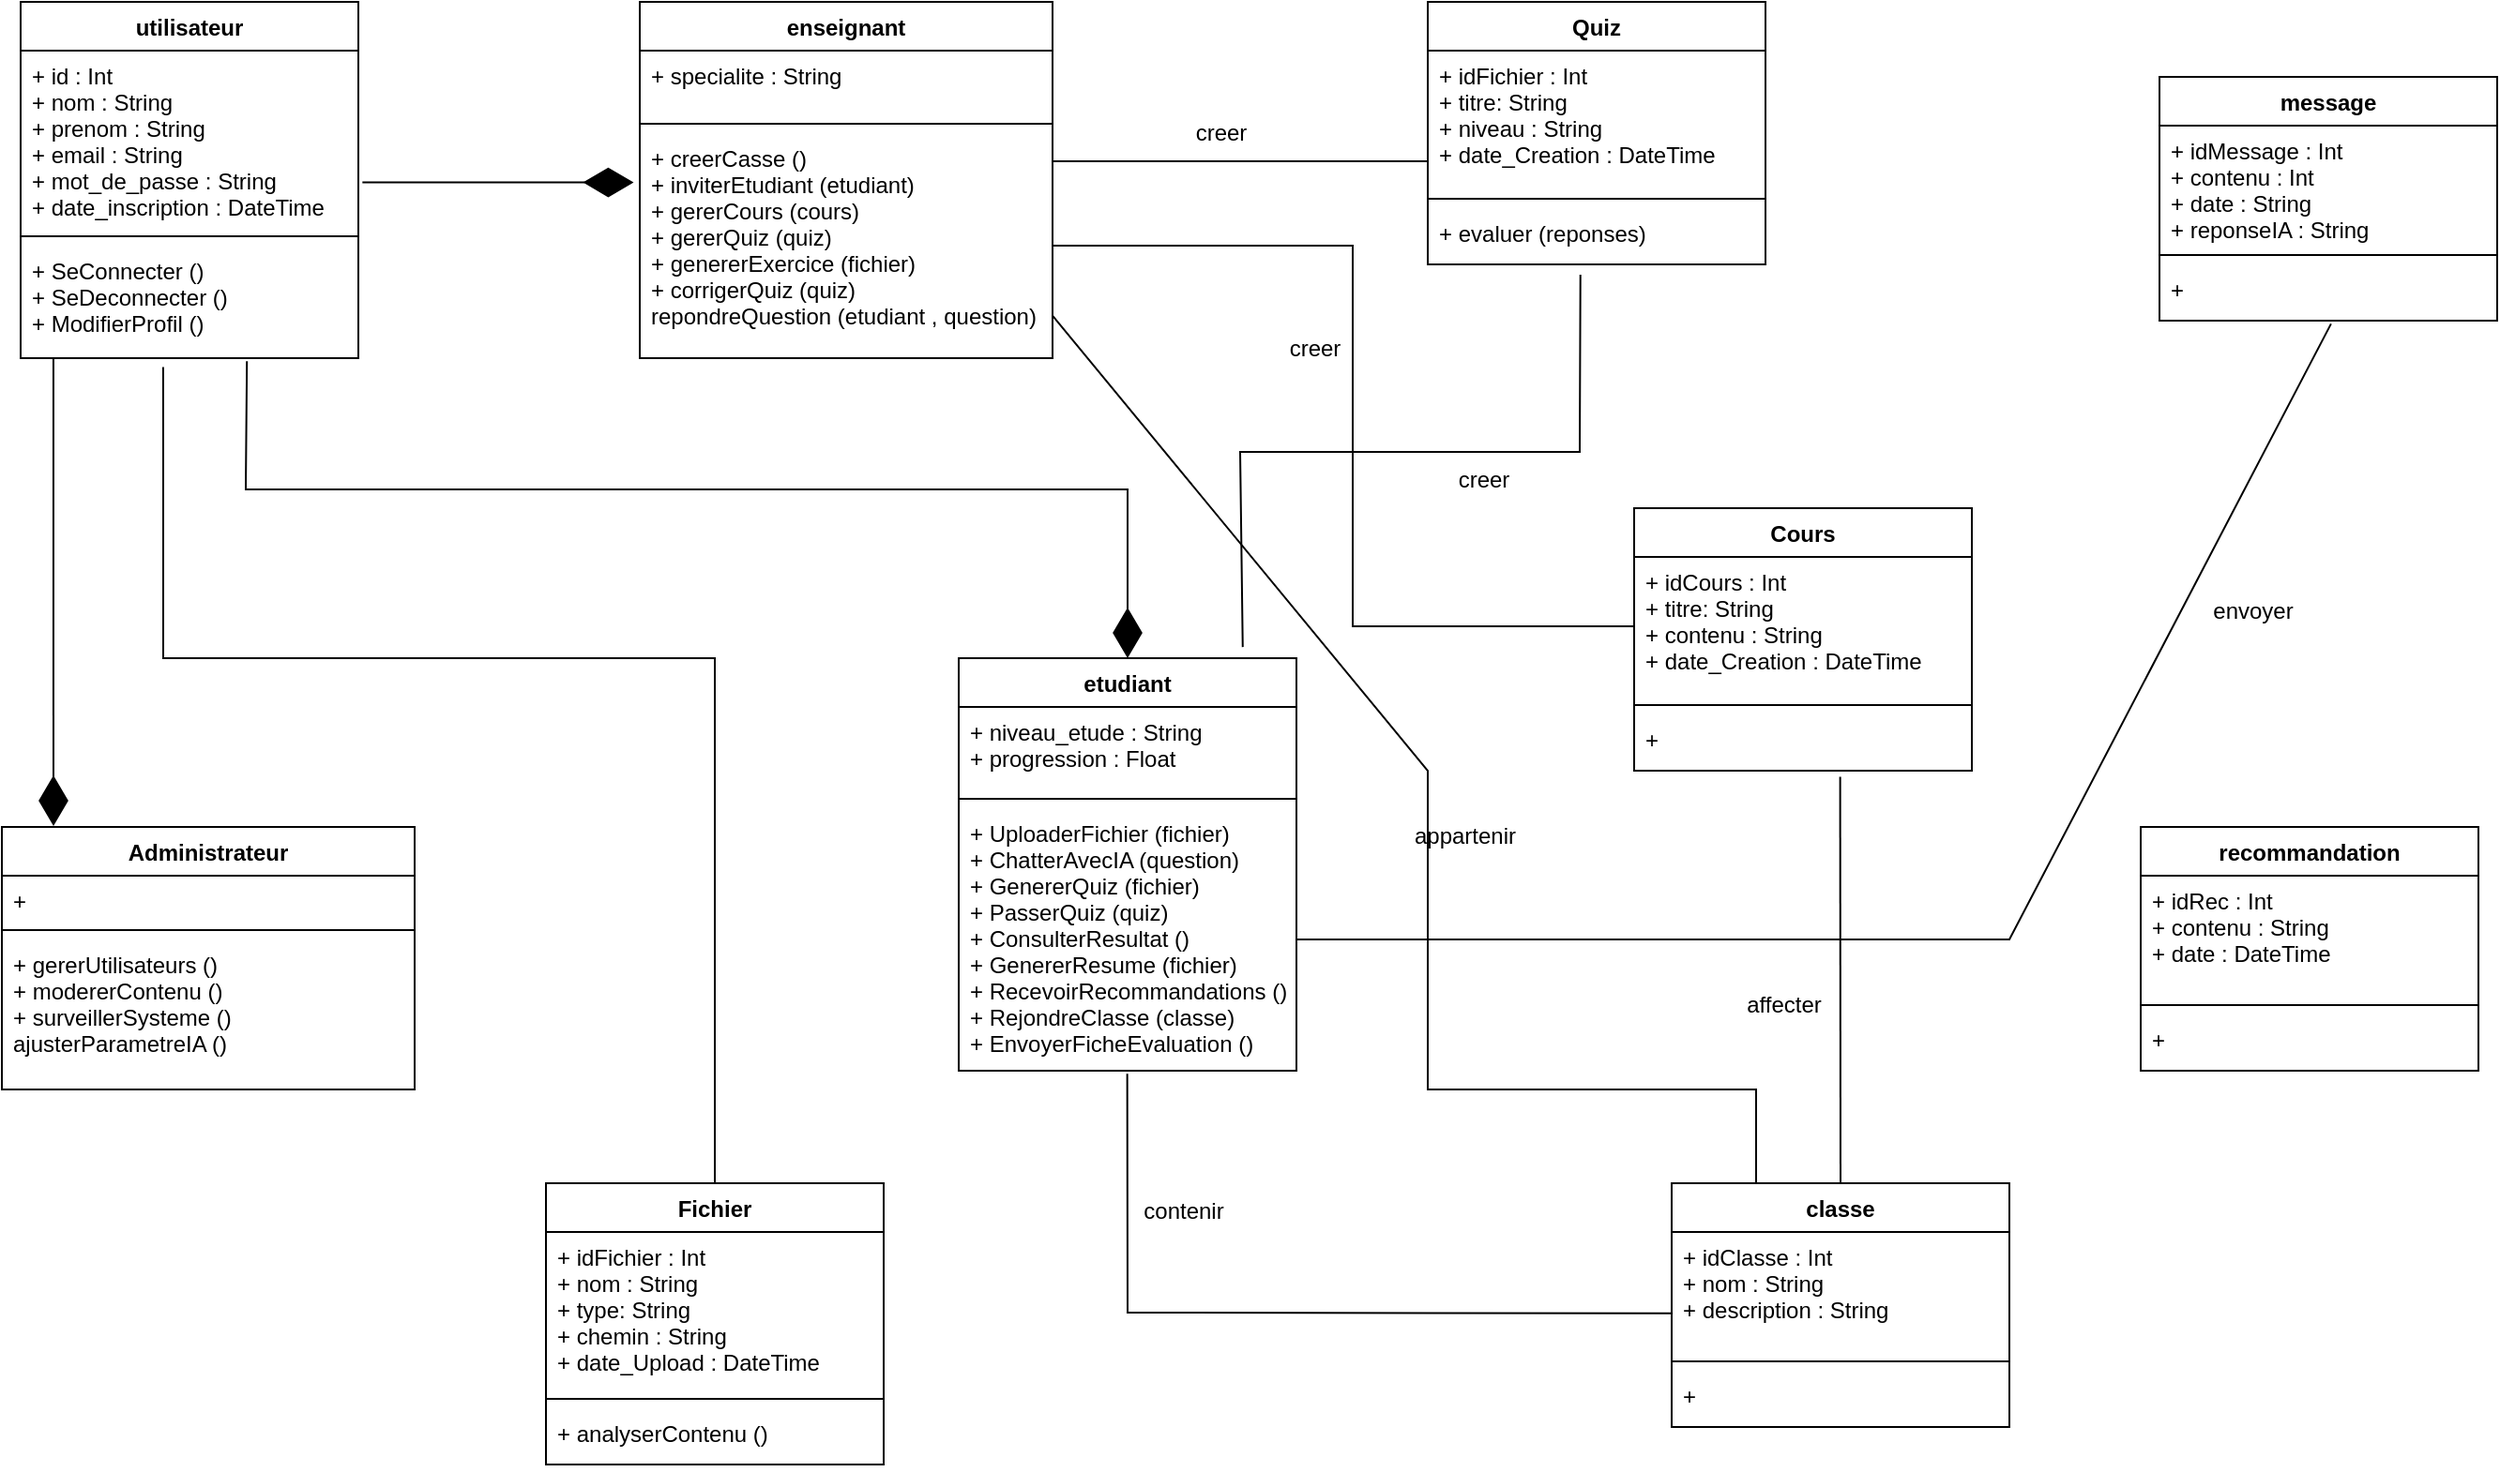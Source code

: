 <mxfile version="20.8.16" type="device"><diagram name="Page-1" id="e4v8rYzwYK4hiJisEn20"><mxGraphModel dx="2454" dy="806" grid="1" gridSize="10" guides="1" tooltips="1" connect="1" arrows="1" fold="1" page="1" pageScale="1" pageWidth="1100" pageHeight="850" math="0" shadow="0"><root><mxCell id="0"/><mxCell id="1" parent="0"/><mxCell id="9T2Y4QQtLZI_HUpd0L_A-1" value="utilisateur" style="swimlane;fontStyle=1;align=center;verticalAlign=top;childLayout=stackLayout;horizontal=1;startSize=26;horizontalStack=0;resizeParent=1;resizeParentMax=0;resizeLast=0;collapsible=1;marginBottom=0;" vertex="1" parent="1"><mxGeometry x="-290" y="50" width="180" height="190" as="geometry"><mxRectangle x="30" y="40" width="100" height="30" as="alternateBounds"/></mxGeometry></mxCell><mxCell id="9T2Y4QQtLZI_HUpd0L_A-2" value="+ id : Int&#10;+ nom : String&#10;+ prenom : String&#10;+ email : String&#10;+ mot_de_passe : String&#10;+ date_inscription : DateTime" style="text;strokeColor=none;fillColor=none;align=left;verticalAlign=top;spacingLeft=4;spacingRight=4;overflow=hidden;rotatable=0;points=[[0,0.5],[1,0.5]];portConstraint=eastwest;" vertex="1" parent="9T2Y4QQtLZI_HUpd0L_A-1"><mxGeometry y="26" width="180" height="94" as="geometry"/></mxCell><mxCell id="9T2Y4QQtLZI_HUpd0L_A-3" value="" style="line;strokeWidth=1;fillColor=none;align=left;verticalAlign=middle;spacingTop=-1;spacingLeft=3;spacingRight=3;rotatable=0;labelPosition=right;points=[];portConstraint=eastwest;strokeColor=inherit;" vertex="1" parent="9T2Y4QQtLZI_HUpd0L_A-1"><mxGeometry y="120" width="180" height="10" as="geometry"/></mxCell><mxCell id="9T2Y4QQtLZI_HUpd0L_A-4" value="+ SeConnecter ()&#10;+ SeDeconnecter ()&#10;+ ModifierProfil ()" style="text;strokeColor=none;fillColor=none;align=left;verticalAlign=top;spacingLeft=4;spacingRight=4;overflow=hidden;rotatable=0;points=[[0,0.5],[1,0.5]];portConstraint=eastwest;" vertex="1" parent="9T2Y4QQtLZI_HUpd0L_A-1"><mxGeometry y="130" width="180" height="60" as="geometry"/></mxCell><mxCell id="9T2Y4QQtLZI_HUpd0L_A-5" value="etudiant" style="swimlane;fontStyle=1;align=center;verticalAlign=top;childLayout=stackLayout;horizontal=1;startSize=26;horizontalStack=0;resizeParent=1;resizeParentMax=0;resizeLast=0;collapsible=1;marginBottom=0;" vertex="1" parent="1"><mxGeometry x="210" y="400" width="180" height="220" as="geometry"><mxRectangle x="30" y="40" width="100" height="30" as="alternateBounds"/></mxGeometry></mxCell><mxCell id="9T2Y4QQtLZI_HUpd0L_A-6" value="+ niveau_etude : String&#10;+ progression : Float" style="text;strokeColor=none;fillColor=none;align=left;verticalAlign=top;spacingLeft=4;spacingRight=4;overflow=hidden;rotatable=0;points=[[0,0.5],[1,0.5]];portConstraint=eastwest;" vertex="1" parent="9T2Y4QQtLZI_HUpd0L_A-5"><mxGeometry y="26" width="180" height="44" as="geometry"/></mxCell><mxCell id="9T2Y4QQtLZI_HUpd0L_A-7" value="" style="line;strokeWidth=1;fillColor=none;align=left;verticalAlign=middle;spacingTop=-1;spacingLeft=3;spacingRight=3;rotatable=0;labelPosition=right;points=[];portConstraint=eastwest;strokeColor=inherit;" vertex="1" parent="9T2Y4QQtLZI_HUpd0L_A-5"><mxGeometry y="70" width="180" height="10" as="geometry"/></mxCell><mxCell id="9T2Y4QQtLZI_HUpd0L_A-8" value="+ UploaderFichier (fichier)&#10;+ ChatterAvecIA (question)&#10;+ GenererQuiz (fichier)&#10;+ PasserQuiz (quiz)&#10;+ ConsulterResultat ()&#10;+ GenererResume (fichier)&#10;+ RecevoirRecommandations ()&#10;+ RejondreClasse (classe)&#10;+ EnvoyerFicheEvaluation ()" style="text;strokeColor=none;fillColor=none;align=left;verticalAlign=top;spacingLeft=4;spacingRight=4;overflow=hidden;rotatable=0;points=[[0,0.5],[1,0.5]];portConstraint=eastwest;" vertex="1" parent="9T2Y4QQtLZI_HUpd0L_A-5"><mxGeometry y="80" width="180" height="140" as="geometry"/></mxCell><mxCell id="9T2Y4QQtLZI_HUpd0L_A-9" value="enseignant" style="swimlane;fontStyle=1;align=center;verticalAlign=top;childLayout=stackLayout;horizontal=1;startSize=26;horizontalStack=0;resizeParent=1;resizeParentMax=0;resizeLast=0;collapsible=1;marginBottom=0;" vertex="1" parent="1"><mxGeometry x="40" y="50" width="220" height="190" as="geometry"><mxRectangle x="30" y="40" width="100" height="30" as="alternateBounds"/></mxGeometry></mxCell><mxCell id="9T2Y4QQtLZI_HUpd0L_A-10" value="+ specialite : String" style="text;strokeColor=none;fillColor=none;align=left;verticalAlign=top;spacingLeft=4;spacingRight=4;overflow=hidden;rotatable=0;points=[[0,0.5],[1,0.5]];portConstraint=eastwest;" vertex="1" parent="9T2Y4QQtLZI_HUpd0L_A-9"><mxGeometry y="26" width="220" height="34" as="geometry"/></mxCell><mxCell id="9T2Y4QQtLZI_HUpd0L_A-11" value="" style="line;strokeWidth=1;fillColor=none;align=left;verticalAlign=middle;spacingTop=-1;spacingLeft=3;spacingRight=3;rotatable=0;labelPosition=right;points=[];portConstraint=eastwest;strokeColor=inherit;" vertex="1" parent="9T2Y4QQtLZI_HUpd0L_A-9"><mxGeometry y="60" width="220" height="10" as="geometry"/></mxCell><mxCell id="9T2Y4QQtLZI_HUpd0L_A-12" value="+ creerCasse ()&#10;+ inviterEtudiant (etudiant)&#10;+ gererCours (cours)&#10;+ gererQuiz (quiz)&#10;+ genererExercice (fichier)&#10;+ corrigerQuiz (quiz)&#10;repondreQuestion (etudiant , question)" style="text;strokeColor=none;fillColor=none;align=left;verticalAlign=top;spacingLeft=4;spacingRight=4;overflow=hidden;rotatable=0;points=[[0,0.5],[1,0.5]];portConstraint=eastwest;" vertex="1" parent="9T2Y4QQtLZI_HUpd0L_A-9"><mxGeometry y="70" width="220" height="120" as="geometry"/></mxCell><mxCell id="9T2Y4QQtLZI_HUpd0L_A-13" value="Administrateur" style="swimlane;fontStyle=1;align=center;verticalAlign=top;childLayout=stackLayout;horizontal=1;startSize=26;horizontalStack=0;resizeParent=1;resizeParentMax=0;resizeLast=0;collapsible=1;marginBottom=0;" vertex="1" parent="1"><mxGeometry x="-300" y="490" width="220" height="140" as="geometry"><mxRectangle x="30" y="40" width="100" height="30" as="alternateBounds"/></mxGeometry></mxCell><mxCell id="9T2Y4QQtLZI_HUpd0L_A-14" value="+ " style="text;strokeColor=none;fillColor=none;align=left;verticalAlign=top;spacingLeft=4;spacingRight=4;overflow=hidden;rotatable=0;points=[[0,0.5],[1,0.5]];portConstraint=eastwest;" vertex="1" parent="9T2Y4QQtLZI_HUpd0L_A-13"><mxGeometry y="26" width="220" height="24" as="geometry"/></mxCell><mxCell id="9T2Y4QQtLZI_HUpd0L_A-15" value="" style="line;strokeWidth=1;fillColor=none;align=left;verticalAlign=middle;spacingTop=-1;spacingLeft=3;spacingRight=3;rotatable=0;labelPosition=right;points=[];portConstraint=eastwest;strokeColor=inherit;" vertex="1" parent="9T2Y4QQtLZI_HUpd0L_A-13"><mxGeometry y="50" width="220" height="10" as="geometry"/></mxCell><mxCell id="9T2Y4QQtLZI_HUpd0L_A-16" value="+ gererUtilisateurs ()&#10;+ modererContenu ()&#10;+ surveillerSysteme ()&#10;ajusterParametreIA ()" style="text;strokeColor=none;fillColor=none;align=left;verticalAlign=top;spacingLeft=4;spacingRight=4;overflow=hidden;rotatable=0;points=[[0,0.5],[1,0.5]];portConstraint=eastwest;" vertex="1" parent="9T2Y4QQtLZI_HUpd0L_A-13"><mxGeometry y="60" width="220" height="80" as="geometry"/></mxCell><mxCell id="9T2Y4QQtLZI_HUpd0L_A-18" value="Fichier" style="swimlane;fontStyle=1;align=center;verticalAlign=top;childLayout=stackLayout;horizontal=1;startSize=26;horizontalStack=0;resizeParent=1;resizeParentMax=0;resizeLast=0;collapsible=1;marginBottom=0;" vertex="1" parent="1"><mxGeometry x="-10" y="680" width="180" height="150" as="geometry"><mxRectangle x="30" y="40" width="100" height="30" as="alternateBounds"/></mxGeometry></mxCell><mxCell id="9T2Y4QQtLZI_HUpd0L_A-19" value="+ idFichier : Int&#10;+ nom : String&#10;+ type: String&#10;+ chemin : String&#10;+ date_Upload : DateTime" style="text;strokeColor=none;fillColor=none;align=left;verticalAlign=top;spacingLeft=4;spacingRight=4;overflow=hidden;rotatable=0;points=[[0,0.5],[1,0.5]];portConstraint=eastwest;" vertex="1" parent="9T2Y4QQtLZI_HUpd0L_A-18"><mxGeometry y="26" width="180" height="84" as="geometry"/></mxCell><mxCell id="9T2Y4QQtLZI_HUpd0L_A-20" value="" style="line;strokeWidth=1;fillColor=none;align=left;verticalAlign=middle;spacingTop=-1;spacingLeft=3;spacingRight=3;rotatable=0;labelPosition=right;points=[];portConstraint=eastwest;strokeColor=inherit;" vertex="1" parent="9T2Y4QQtLZI_HUpd0L_A-18"><mxGeometry y="110" width="180" height="10" as="geometry"/></mxCell><mxCell id="9T2Y4QQtLZI_HUpd0L_A-21" value="+ analyserContenu ()" style="text;strokeColor=none;fillColor=none;align=left;verticalAlign=top;spacingLeft=4;spacingRight=4;overflow=hidden;rotatable=0;points=[[0,0.5],[1,0.5]];portConstraint=eastwest;" vertex="1" parent="9T2Y4QQtLZI_HUpd0L_A-18"><mxGeometry y="120" width="180" height="30" as="geometry"/></mxCell><mxCell id="9T2Y4QQtLZI_HUpd0L_A-25" value="Quiz" style="swimlane;fontStyle=1;align=center;verticalAlign=top;childLayout=stackLayout;horizontal=1;startSize=26;horizontalStack=0;resizeParent=1;resizeParentMax=0;resizeLast=0;collapsible=1;marginBottom=0;" vertex="1" parent="1"><mxGeometry x="460" y="50" width="180" height="140" as="geometry"><mxRectangle x="30" y="40" width="100" height="30" as="alternateBounds"/></mxGeometry></mxCell><mxCell id="9T2Y4QQtLZI_HUpd0L_A-26" value="+ idFichier : Int&#10;+ titre: String&#10;+ niveau : String&#10;+ date_Creation : DateTime" style="text;strokeColor=none;fillColor=none;align=left;verticalAlign=top;spacingLeft=4;spacingRight=4;overflow=hidden;rotatable=0;points=[[0,0.5],[1,0.5]];portConstraint=eastwest;" vertex="1" parent="9T2Y4QQtLZI_HUpd0L_A-25"><mxGeometry y="26" width="180" height="74" as="geometry"/></mxCell><mxCell id="9T2Y4QQtLZI_HUpd0L_A-27" value="" style="line;strokeWidth=1;fillColor=none;align=left;verticalAlign=middle;spacingTop=-1;spacingLeft=3;spacingRight=3;rotatable=0;labelPosition=right;points=[];portConstraint=eastwest;strokeColor=inherit;" vertex="1" parent="9T2Y4QQtLZI_HUpd0L_A-25"><mxGeometry y="100" width="180" height="10" as="geometry"/></mxCell><mxCell id="9T2Y4QQtLZI_HUpd0L_A-28" value="+ evaluer (reponses)" style="text;strokeColor=none;fillColor=none;align=left;verticalAlign=top;spacingLeft=4;spacingRight=4;overflow=hidden;rotatable=0;points=[[0,0.5],[1,0.5]];portConstraint=eastwest;" vertex="1" parent="9T2Y4QQtLZI_HUpd0L_A-25"><mxGeometry y="110" width="180" height="30" as="geometry"/></mxCell><mxCell id="9T2Y4QQtLZI_HUpd0L_A-29" value="Cours" style="swimlane;fontStyle=1;align=center;verticalAlign=top;childLayout=stackLayout;horizontal=1;startSize=26;horizontalStack=0;resizeParent=1;resizeParentMax=0;resizeLast=0;collapsible=1;marginBottom=0;" vertex="1" parent="1"><mxGeometry x="570" y="320" width="180" height="140" as="geometry"><mxRectangle x="30" y="40" width="100" height="30" as="alternateBounds"/></mxGeometry></mxCell><mxCell id="9T2Y4QQtLZI_HUpd0L_A-30" value="+ idCours : Int&#10;+ titre: String&#10;+ contenu : String&#10;+ date_Creation : DateTime" style="text;strokeColor=none;fillColor=none;align=left;verticalAlign=top;spacingLeft=4;spacingRight=4;overflow=hidden;rotatable=0;points=[[0,0.5],[1,0.5]];portConstraint=eastwest;" vertex="1" parent="9T2Y4QQtLZI_HUpd0L_A-29"><mxGeometry y="26" width="180" height="74" as="geometry"/></mxCell><mxCell id="9T2Y4QQtLZI_HUpd0L_A-31" value="" style="line;strokeWidth=1;fillColor=none;align=left;verticalAlign=middle;spacingTop=-1;spacingLeft=3;spacingRight=3;rotatable=0;labelPosition=right;points=[];portConstraint=eastwest;strokeColor=inherit;" vertex="1" parent="9T2Y4QQtLZI_HUpd0L_A-29"><mxGeometry y="100" width="180" height="10" as="geometry"/></mxCell><mxCell id="9T2Y4QQtLZI_HUpd0L_A-32" value="+" style="text;strokeColor=none;fillColor=none;align=left;verticalAlign=top;spacingLeft=4;spacingRight=4;overflow=hidden;rotatable=0;points=[[0,0.5],[1,0.5]];portConstraint=eastwest;" vertex="1" parent="9T2Y4QQtLZI_HUpd0L_A-29"><mxGeometry y="110" width="180" height="30" as="geometry"/></mxCell><mxCell id="9T2Y4QQtLZI_HUpd0L_A-33" value="classe" style="swimlane;fontStyle=1;align=center;verticalAlign=top;childLayout=stackLayout;horizontal=1;startSize=26;horizontalStack=0;resizeParent=1;resizeParentMax=0;resizeLast=0;collapsible=1;marginBottom=0;" vertex="1" parent="1"><mxGeometry x="590" y="680" width="180" height="130" as="geometry"><mxRectangle x="30" y="40" width="100" height="30" as="alternateBounds"/></mxGeometry></mxCell><mxCell id="9T2Y4QQtLZI_HUpd0L_A-34" value="+ idClasse : Int&#10;+ nom : String&#10;+ description : String" style="text;strokeColor=none;fillColor=none;align=left;verticalAlign=top;spacingLeft=4;spacingRight=4;overflow=hidden;rotatable=0;points=[[0,0.5],[1,0.5]];portConstraint=eastwest;" vertex="1" parent="9T2Y4QQtLZI_HUpd0L_A-33"><mxGeometry y="26" width="180" height="64" as="geometry"/></mxCell><mxCell id="9T2Y4QQtLZI_HUpd0L_A-35" value="" style="line;strokeWidth=1;fillColor=none;align=left;verticalAlign=middle;spacingTop=-1;spacingLeft=3;spacingRight=3;rotatable=0;labelPosition=right;points=[];portConstraint=eastwest;strokeColor=inherit;" vertex="1" parent="9T2Y4QQtLZI_HUpd0L_A-33"><mxGeometry y="90" width="180" height="10" as="geometry"/></mxCell><mxCell id="9T2Y4QQtLZI_HUpd0L_A-36" value="+" style="text;strokeColor=none;fillColor=none;align=left;verticalAlign=top;spacingLeft=4;spacingRight=4;overflow=hidden;rotatable=0;points=[[0,0.5],[1,0.5]];portConstraint=eastwest;" vertex="1" parent="9T2Y4QQtLZI_HUpd0L_A-33"><mxGeometry y="100" width="180" height="30" as="geometry"/></mxCell><mxCell id="9T2Y4QQtLZI_HUpd0L_A-37" value="message" style="swimlane;fontStyle=1;align=center;verticalAlign=top;childLayout=stackLayout;horizontal=1;startSize=26;horizontalStack=0;resizeParent=1;resizeParentMax=0;resizeLast=0;collapsible=1;marginBottom=0;" vertex="1" parent="1"><mxGeometry x="850" y="90" width="180" height="130" as="geometry"><mxRectangle x="30" y="40" width="100" height="30" as="alternateBounds"/></mxGeometry></mxCell><mxCell id="9T2Y4QQtLZI_HUpd0L_A-38" value="+ idMessage : Int&#10;+ contenu : Int&#10;+ date : String&#10;+ reponseIA : String" style="text;strokeColor=none;fillColor=none;align=left;verticalAlign=top;spacingLeft=4;spacingRight=4;overflow=hidden;rotatable=0;points=[[0,0.5],[1,0.5]];portConstraint=eastwest;" vertex="1" parent="9T2Y4QQtLZI_HUpd0L_A-37"><mxGeometry y="26" width="180" height="64" as="geometry"/></mxCell><mxCell id="9T2Y4QQtLZI_HUpd0L_A-39" value="" style="line;strokeWidth=1;fillColor=none;align=left;verticalAlign=middle;spacingTop=-1;spacingLeft=3;spacingRight=3;rotatable=0;labelPosition=right;points=[];portConstraint=eastwest;strokeColor=inherit;" vertex="1" parent="9T2Y4QQtLZI_HUpd0L_A-37"><mxGeometry y="90" width="180" height="10" as="geometry"/></mxCell><mxCell id="9T2Y4QQtLZI_HUpd0L_A-40" value="+" style="text;strokeColor=none;fillColor=none;align=left;verticalAlign=top;spacingLeft=4;spacingRight=4;overflow=hidden;rotatable=0;points=[[0,0.5],[1,0.5]];portConstraint=eastwest;" vertex="1" parent="9T2Y4QQtLZI_HUpd0L_A-37"><mxGeometry y="100" width="180" height="30" as="geometry"/></mxCell><mxCell id="9T2Y4QQtLZI_HUpd0L_A-41" value="recommandation" style="swimlane;fontStyle=1;align=center;verticalAlign=top;childLayout=stackLayout;horizontal=1;startSize=26;horizontalStack=0;resizeParent=1;resizeParentMax=0;resizeLast=0;collapsible=1;marginBottom=0;" vertex="1" parent="1"><mxGeometry x="840" y="490" width="180" height="130" as="geometry"><mxRectangle x="30" y="40" width="100" height="30" as="alternateBounds"/></mxGeometry></mxCell><mxCell id="9T2Y4QQtLZI_HUpd0L_A-42" value="+ idRec : Int&#10;+ contenu : String&#10;+ date : DateTime" style="text;strokeColor=none;fillColor=none;align=left;verticalAlign=top;spacingLeft=4;spacingRight=4;overflow=hidden;rotatable=0;points=[[0,0.5],[1,0.5]];portConstraint=eastwest;" vertex="1" parent="9T2Y4QQtLZI_HUpd0L_A-41"><mxGeometry y="26" width="180" height="64" as="geometry"/></mxCell><mxCell id="9T2Y4QQtLZI_HUpd0L_A-43" value="" style="line;strokeWidth=1;fillColor=none;align=left;verticalAlign=middle;spacingTop=-1;spacingLeft=3;spacingRight=3;rotatable=0;labelPosition=right;points=[];portConstraint=eastwest;strokeColor=inherit;" vertex="1" parent="9T2Y4QQtLZI_HUpd0L_A-41"><mxGeometry y="90" width="180" height="10" as="geometry"/></mxCell><mxCell id="9T2Y4QQtLZI_HUpd0L_A-44" value="+" style="text;strokeColor=none;fillColor=none;align=left;verticalAlign=top;spacingLeft=4;spacingRight=4;overflow=hidden;rotatable=0;points=[[0,0.5],[1,0.5]];portConstraint=eastwest;" vertex="1" parent="9T2Y4QQtLZI_HUpd0L_A-41"><mxGeometry y="100" width="180" height="30" as="geometry"/></mxCell><mxCell id="9T2Y4QQtLZI_HUpd0L_A-53" value="" style="endArrow=none;html=1;rounded=0;exitX=0.5;exitY=0;exitDx=0;exitDy=0;entryX=0.422;entryY=1.079;entryDx=0;entryDy=0;entryPerimeter=0;" edge="1" parent="1" source="9T2Y4QQtLZI_HUpd0L_A-18" target="9T2Y4QQtLZI_HUpd0L_A-4"><mxGeometry width="50" height="50" relative="1" as="geometry"><mxPoint x="350" y="450" as="sourcePoint"/><mxPoint x="-217" y="250" as="targetPoint"/><Array as="points"><mxPoint x="80" y="400"/><mxPoint x="-214" y="400"/><mxPoint x="-214" y="290"/></Array></mxGeometry></mxCell><mxCell id="9T2Y4QQtLZI_HUpd0L_A-55" value="" style="endArrow=diamondThin;endFill=1;endSize=24;html=1;rounded=0;entryX=0.125;entryY=-0.004;entryDx=0;entryDy=0;entryPerimeter=0;exitX=0.097;exitY=1.003;exitDx=0;exitDy=0;exitPerimeter=0;" edge="1" parent="1" source="9T2Y4QQtLZI_HUpd0L_A-4" target="9T2Y4QQtLZI_HUpd0L_A-13"><mxGeometry width="160" relative="1" as="geometry"><mxPoint x="-260" y="490" as="sourcePoint"/><mxPoint x="460" y="430" as="targetPoint"/></mxGeometry></mxCell><mxCell id="9T2Y4QQtLZI_HUpd0L_A-57" value="" style="endArrow=diamondThin;endFill=1;endSize=24;html=1;rounded=0;entryX=0.5;entryY=0;entryDx=0;entryDy=0;exitX=0.67;exitY=1.028;exitDx=0;exitDy=0;exitPerimeter=0;" edge="1" parent="1" source="9T2Y4QQtLZI_HUpd0L_A-4" target="9T2Y4QQtLZI_HUpd0L_A-5"><mxGeometry width="160" relative="1" as="geometry"><mxPoint x="208.46" y="250.0" as="sourcePoint"/><mxPoint x="208.5" y="493.14" as="targetPoint"/><Array as="points"><mxPoint x="-170" y="310"/><mxPoint x="300" y="310"/></Array></mxGeometry></mxCell><mxCell id="9T2Y4QQtLZI_HUpd0L_A-58" value="" style="endArrow=diamondThin;endFill=1;endSize=24;html=1;rounded=0;entryX=-0.015;entryY=0.219;entryDx=0;entryDy=0;entryPerimeter=0;exitX=1.012;exitY=0.748;exitDx=0;exitDy=0;exitPerimeter=0;" edge="1" parent="1" source="9T2Y4QQtLZI_HUpd0L_A-2" target="9T2Y4QQtLZI_HUpd0L_A-12"><mxGeometry width="160" relative="1" as="geometry"><mxPoint x="-262.54" y="250.18" as="sourcePoint"/><mxPoint x="-262.5" y="499.44" as="targetPoint"/></mxGeometry></mxCell><mxCell id="9T2Y4QQtLZI_HUpd0L_A-59" value="" style="line;strokeWidth=1;rotatable=0;dashed=0;labelPosition=right;align=left;verticalAlign=middle;spacingTop=0;spacingLeft=6;points=[];portConstraint=eastwest;" vertex="1" parent="1"><mxGeometry x="260" y="130" width="200" height="10" as="geometry"/></mxCell><mxCell id="9T2Y4QQtLZI_HUpd0L_A-61" value="" style="endArrow=none;html=1;rounded=0;entryX=0.452;entryY=1.185;entryDx=0;entryDy=0;entryPerimeter=0;exitX=0.841;exitY=-0.027;exitDx=0;exitDy=0;exitPerimeter=0;" edge="1" parent="1" source="9T2Y4QQtLZI_HUpd0L_A-5" target="9T2Y4QQtLZI_HUpd0L_A-28"><mxGeometry relative="1" as="geometry"><mxPoint x="300" y="430" as="sourcePoint"/><mxPoint x="460" y="430" as="targetPoint"/><Array as="points"><mxPoint x="360" y="290"/><mxPoint x="541" y="290"/></Array></mxGeometry></mxCell><mxCell id="9T2Y4QQtLZI_HUpd0L_A-62" value="creer" style="text;html=1;strokeColor=none;fillColor=none;align=center;verticalAlign=middle;whiteSpace=wrap;rounded=0;" vertex="1" parent="1"><mxGeometry x="320" y="105" width="60" height="30" as="geometry"/></mxCell><mxCell id="9T2Y4QQtLZI_HUpd0L_A-63" value="creer" style="text;html=1;strokeColor=none;fillColor=none;align=center;verticalAlign=middle;whiteSpace=wrap;rounded=0;" vertex="1" parent="1"><mxGeometry x="460" y="290" width="60" height="30" as="geometry"/></mxCell><mxCell id="9T2Y4QQtLZI_HUpd0L_A-65" value="" style="endArrow=none;html=1;rounded=0;entryX=0;entryY=0.5;entryDx=0;entryDy=0;exitX=1;exitY=0.5;exitDx=0;exitDy=0;" edge="1" parent="1" source="9T2Y4QQtLZI_HUpd0L_A-12" target="9T2Y4QQtLZI_HUpd0L_A-30"><mxGeometry width="50" height="50" relative="1" as="geometry"><mxPoint x="390" y="450" as="sourcePoint"/><mxPoint x="440" y="400" as="targetPoint"/><Array as="points"><mxPoint x="420" y="180"/><mxPoint x="420" y="383"/></Array></mxGeometry></mxCell><mxCell id="9T2Y4QQtLZI_HUpd0L_A-66" value="creer" style="text;html=1;strokeColor=none;fillColor=none;align=center;verticalAlign=middle;whiteSpace=wrap;rounded=0;" vertex="1" parent="1"><mxGeometry x="370" y="220" width="60" height="30" as="geometry"/></mxCell><mxCell id="9T2Y4QQtLZI_HUpd0L_A-67" value="affecter" style="text;html=1;strokeColor=none;fillColor=none;align=center;verticalAlign=middle;whiteSpace=wrap;rounded=0;" vertex="1" parent="1"><mxGeometry x="620" y="570" width="60" height="30" as="geometry"/></mxCell><mxCell id="9T2Y4QQtLZI_HUpd0L_A-70" value="" style="endArrow=none;html=1;rounded=0;entryX=0.5;entryY=0;entryDx=0;entryDy=0;exitX=0.61;exitY=1.108;exitDx=0;exitDy=0;exitPerimeter=0;" edge="1" parent="1" source="9T2Y4QQtLZI_HUpd0L_A-32" target="9T2Y4QQtLZI_HUpd0L_A-33"><mxGeometry relative="1" as="geometry"><mxPoint x="340" y="430" as="sourcePoint"/><mxPoint x="500" y="430" as="targetPoint"/></mxGeometry></mxCell><mxCell id="9T2Y4QQtLZI_HUpd0L_A-73" value="" style="endArrow=none;html=1;rounded=0;entryX=0.003;entryY=0.678;entryDx=0;entryDy=0;entryPerimeter=0;exitX=0.499;exitY=1.012;exitDx=0;exitDy=0;exitPerimeter=0;" edge="1" parent="1" source="9T2Y4QQtLZI_HUpd0L_A-8" target="9T2Y4QQtLZI_HUpd0L_A-34"><mxGeometry relative="1" as="geometry"><mxPoint x="280" y="430" as="sourcePoint"/><mxPoint x="440" y="430" as="targetPoint"/><Array as="points"><mxPoint x="300" y="749"/></Array></mxGeometry></mxCell><mxCell id="9T2Y4QQtLZI_HUpd0L_A-74" value="" style="endArrow=none;html=1;rounded=0;entryX=0.25;entryY=0;entryDx=0;entryDy=0;exitX=0.999;exitY=0.809;exitDx=0;exitDy=0;exitPerimeter=0;" edge="1" parent="1" source="9T2Y4QQtLZI_HUpd0L_A-12" target="9T2Y4QQtLZI_HUpd0L_A-33"><mxGeometry relative="1" as="geometry"><mxPoint x="280" y="430" as="sourcePoint"/><mxPoint x="440" y="430" as="targetPoint"/><Array as="points"><mxPoint x="460" y="460"/><mxPoint x="460" y="630"/><mxPoint x="635" y="630"/></Array></mxGeometry></mxCell><mxCell id="9T2Y4QQtLZI_HUpd0L_A-75" value="appartenir" style="text;html=1;strokeColor=none;fillColor=none;align=center;verticalAlign=middle;whiteSpace=wrap;rounded=0;" vertex="1" parent="1"><mxGeometry x="450" y="480" width="60" height="30" as="geometry"/></mxCell><mxCell id="9T2Y4QQtLZI_HUpd0L_A-76" value="contenir" style="text;html=1;strokeColor=none;fillColor=none;align=center;verticalAlign=middle;whiteSpace=wrap;rounded=0;" vertex="1" parent="1"><mxGeometry x="300" y="680" width="60" height="30" as="geometry"/></mxCell><mxCell id="9T2Y4QQtLZI_HUpd0L_A-77" value="" style="endArrow=none;html=1;rounded=0;entryX=0.508;entryY=1.056;entryDx=0;entryDy=0;entryPerimeter=0;" edge="1" parent="1" target="9T2Y4QQtLZI_HUpd0L_A-40"><mxGeometry relative="1" as="geometry"><mxPoint x="390" y="550" as="sourcePoint"/><mxPoint x="550" y="550" as="targetPoint"/><Array as="points"><mxPoint x="770" y="550"/></Array></mxGeometry></mxCell><mxCell id="9T2Y4QQtLZI_HUpd0L_A-78" value="envoyer" style="text;html=1;strokeColor=none;fillColor=none;align=center;verticalAlign=middle;whiteSpace=wrap;rounded=0;" vertex="1" parent="1"><mxGeometry x="870" y="360" width="60" height="30" as="geometry"/></mxCell></root></mxGraphModel></diagram></mxfile>